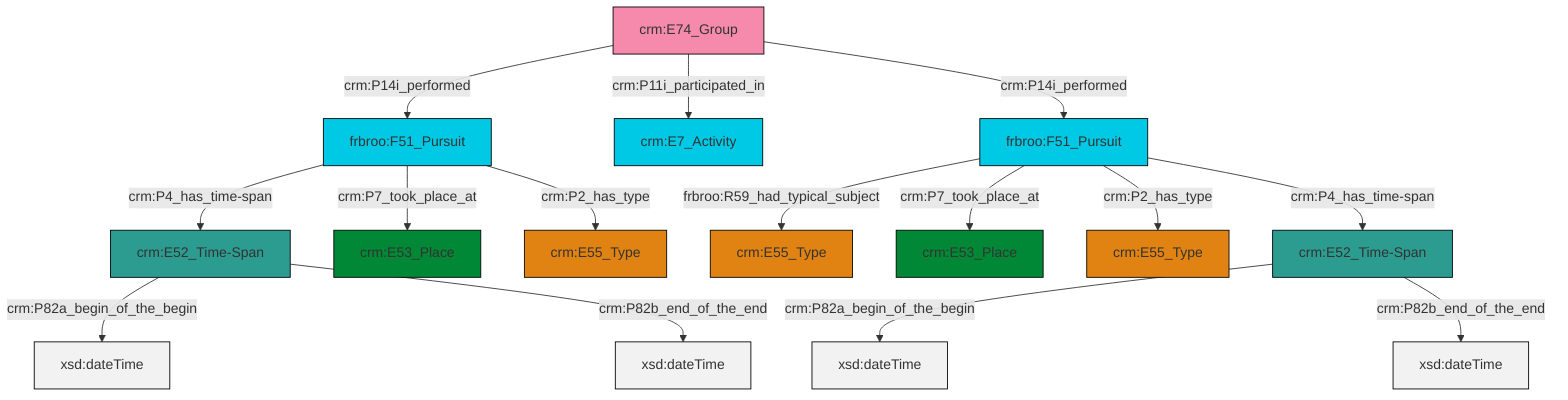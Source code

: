 graph TD
classDef Literal fill:#f2f2f2,stroke:#000000;
classDef CRM_Entity fill:#FFFFFF,stroke:#000000;
classDef Temporal_Entity fill:#00C9E6, stroke:#000000;
classDef Type fill:#E18312, stroke:#000000;
classDef Time-Span fill:#2C9C91, stroke:#000000;
classDef Appellation fill:#FFEB7F, stroke:#000000;
classDef Place fill:#008836, stroke:#000000;
classDef Persistent_Item fill:#B266B2, stroke:#000000;
classDef Conceptual_Object fill:#FFD700, stroke:#000000;
classDef Physical_Thing fill:#D2B48C, stroke:#000000;
classDef Actor fill:#f58aad, stroke:#000000;
classDef PC_Classes fill:#4ce600, stroke:#000000;
classDef Multi fill:#cccccc,stroke:#000000;

2["crm:E52_Time-Span"]:::Time-Span -->|crm:P82a_begin_of_the_begin| 3[xsd:dateTime]:::Literal
6["frbroo:F51_Pursuit"]:::Temporal_Entity -->|crm:P4_has_time-span| 2["crm:E52_Time-Span"]:::Time-Span
7["crm:E74_Group"]:::Actor -->|crm:P14i_performed| 6["frbroo:F51_Pursuit"]:::Temporal_Entity
6["frbroo:F51_Pursuit"]:::Temporal_Entity -->|crm:P7_took_place_at| 0["crm:E53_Place"]:::Place
14["frbroo:F51_Pursuit"]:::Temporal_Entity -->|frbroo:R59_had_typical_subject| 12["crm:E55_Type"]:::Type
16["crm:E52_Time-Span"]:::Time-Span -->|crm:P82a_begin_of_the_begin| 17[xsd:dateTime]:::Literal
14["frbroo:F51_Pursuit"]:::Temporal_Entity -->|crm:P7_took_place_at| 4["crm:E53_Place"]:::Place
6["frbroo:F51_Pursuit"]:::Temporal_Entity -->|crm:P2_has_type| 9["crm:E55_Type"]:::Type
14["frbroo:F51_Pursuit"]:::Temporal_Entity -->|crm:P2_has_type| 22["crm:E55_Type"]:::Type
7["crm:E74_Group"]:::Actor -->|crm:P11i_participated_in| 18["crm:E7_Activity"]:::Temporal_Entity
16["crm:E52_Time-Span"]:::Time-Span -->|crm:P82b_end_of_the_end| 26[xsd:dateTime]:::Literal
2["crm:E52_Time-Span"]:::Time-Span -->|crm:P82b_end_of_the_end| 27[xsd:dateTime]:::Literal
7["crm:E74_Group"]:::Actor -->|crm:P14i_performed| 14["frbroo:F51_Pursuit"]:::Temporal_Entity
14["frbroo:F51_Pursuit"]:::Temporal_Entity -->|crm:P4_has_time-span| 16["crm:E52_Time-Span"]:::Time-Span